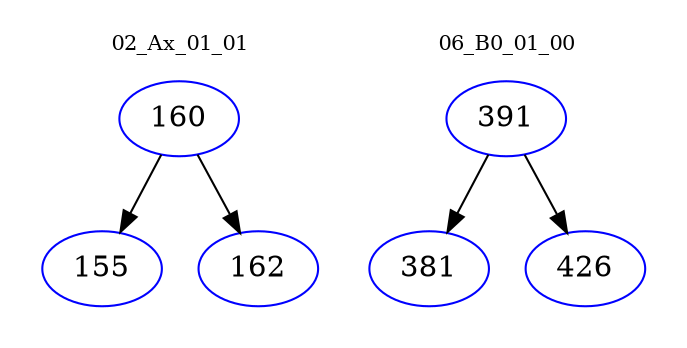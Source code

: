 digraph{
subgraph cluster_0 {
color = white
label = "02_Ax_01_01";
fontsize=10;
T0_160 [label="160", color="blue"]
T0_160 -> T0_155 [color="black"]
T0_155 [label="155", color="blue"]
T0_160 -> T0_162 [color="black"]
T0_162 [label="162", color="blue"]
}
subgraph cluster_1 {
color = white
label = "06_B0_01_00";
fontsize=10;
T1_391 [label="391", color="blue"]
T1_391 -> T1_381 [color="black"]
T1_381 [label="381", color="blue"]
T1_391 -> T1_426 [color="black"]
T1_426 [label="426", color="blue"]
}
}
